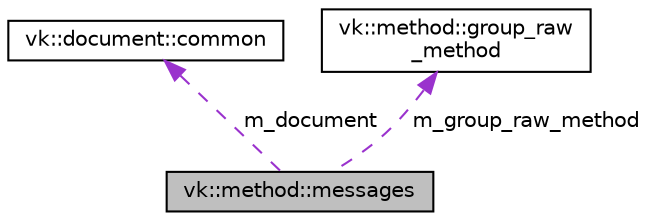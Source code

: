 digraph "vk::method::messages"
{
 // LATEX_PDF_SIZE
  edge [fontname="Helvetica",fontsize="10",labelfontname="Helvetica",labelfontsize="10"];
  node [fontname="Helvetica",fontsize="10",shape=record];
  Node1 [label="vk::method::messages",height=0.2,width=0.4,color="black", fillcolor="grey75", style="filled", fontcolor="black",tooltip="The messages methods representation."];
  Node2 -> Node1 [dir="back",color="darkorchid3",fontsize="10",style="dashed",label=" m_document" ,fontname="Helvetica"];
  Node2 [label="vk::document::common",height=0.2,width=0.4,color="black", fillcolor="white", style="filled",URL="$classvk_1_1document_1_1common.html",tooltip="The base class for vk::docs, vk::photos and vk::video."];
  Node3 -> Node1 [dir="back",color="darkorchid3",fontsize="10",style="dashed",label=" m_group_raw_method" ,fontname="Helvetica"];
  Node3 [label="vk::method::group_raw\l_method",height=0.2,width=0.4,color="black", fillcolor="white", style="filled",URL="$classvk_1_1method_1_1group__raw__method.html",tooltip=" "];
}
